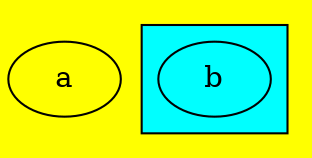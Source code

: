 digraph {
    bgcolor=yellow
    a

    subgraph cluster_green {
        bgcolor=cyan
        b
    }
}
